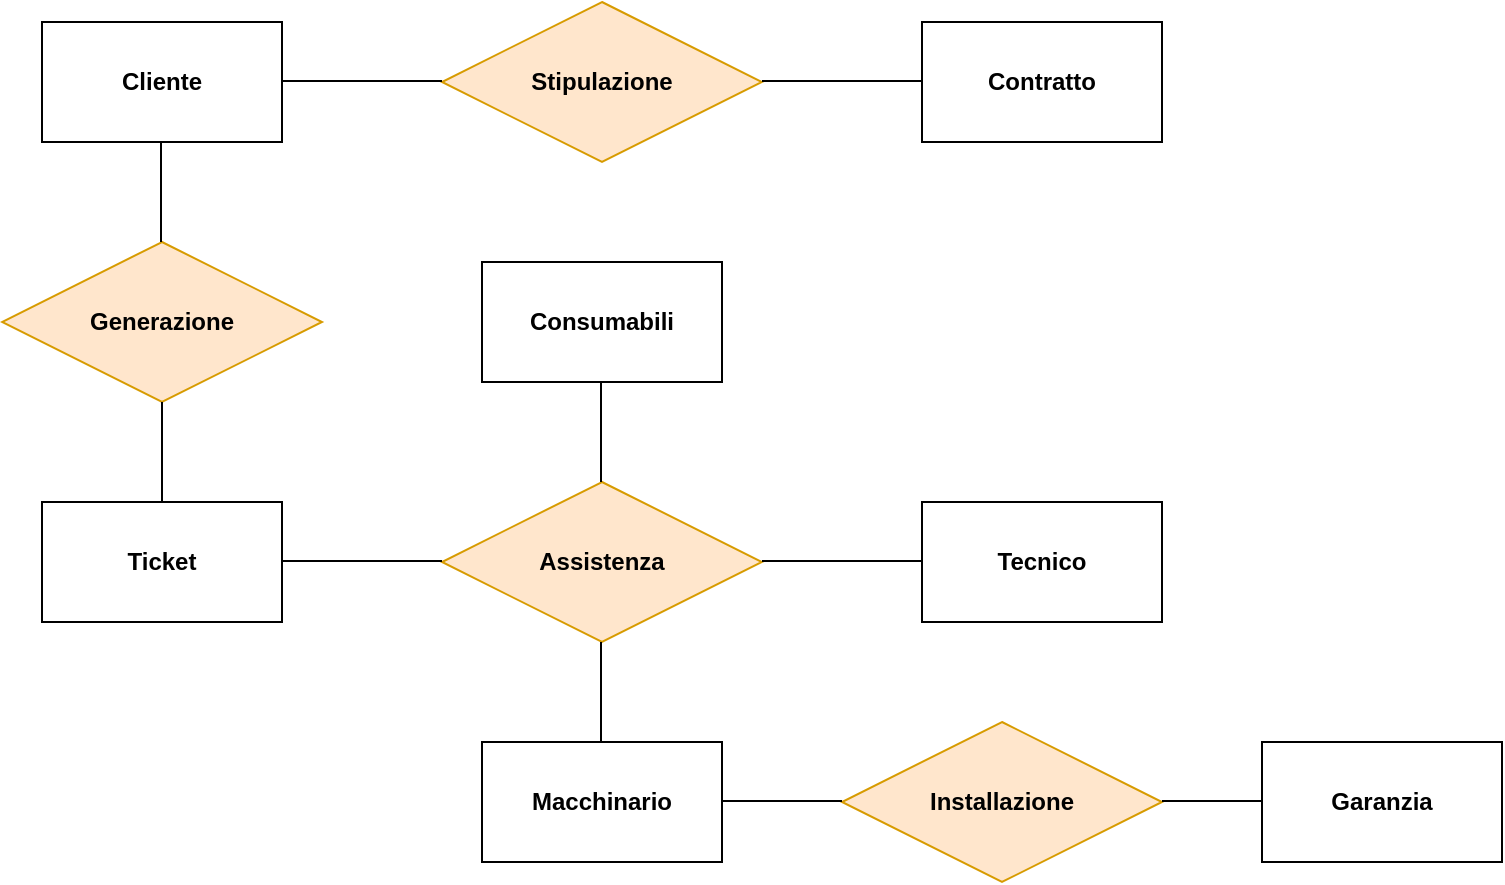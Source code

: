 <mxfile version="20.2.3" type="device"><diagram id="BqeBsJN86zoWXNlQ0Y-5" name="Pagina-1"><mxGraphModel dx="1038" dy="641" grid="1" gridSize="10" guides="1" tooltips="1" connect="1" arrows="1" fold="1" page="1" pageScale="1" pageWidth="827" pageHeight="1169" math="0" shadow="0"><root><mxCell id="0"/><mxCell id="1" parent="0"/><mxCell id="HG5FbfXpW9mfVCU9Wexv-1" value="&lt;b&gt;Contratto&lt;/b&gt;" style="rounded=0;whiteSpace=wrap;html=1;" parent="1" vertex="1"><mxGeometry x="520" y="90" width="120" height="60" as="geometry"/></mxCell><mxCell id="HG5FbfXpW9mfVCU9Wexv-2" value="&lt;b&gt;Cliente&lt;/b&gt;" style="rounded=0;whiteSpace=wrap;html=1;" parent="1" vertex="1"><mxGeometry x="80" y="90" width="120" height="60" as="geometry"/></mxCell><mxCell id="HG5FbfXpW9mfVCU9Wexv-3" value="&lt;b&gt;Garanzia&lt;/b&gt;" style="rounded=0;whiteSpace=wrap;html=1;" parent="1" vertex="1"><mxGeometry x="690" y="450" width="120" height="60" as="geometry"/></mxCell><mxCell id="HG5FbfXpW9mfVCU9Wexv-4" value="&lt;b&gt;Macchinario&lt;/b&gt;" style="rounded=0;whiteSpace=wrap;html=1;" parent="1" vertex="1"><mxGeometry x="300" y="450" width="120" height="60" as="geometry"/></mxCell><mxCell id="HG5FbfXpW9mfVCU9Wexv-5" value="&lt;b&gt;Ticket&lt;/b&gt;" style="rounded=0;whiteSpace=wrap;html=1;" parent="1" vertex="1"><mxGeometry x="80" y="330" width="120" height="60" as="geometry"/></mxCell><mxCell id="HG5FbfXpW9mfVCU9Wexv-6" value="&lt;b&gt;Consumabili&lt;/b&gt;" style="rounded=0;whiteSpace=wrap;html=1;" parent="1" vertex="1"><mxGeometry x="300" y="210" width="120" height="60" as="geometry"/></mxCell><mxCell id="HG5FbfXpW9mfVCU9Wexv-7" value="&lt;b&gt;Tecnico&lt;/b&gt;" style="rounded=0;whiteSpace=wrap;html=1;" parent="1" vertex="1"><mxGeometry x="520" y="330" width="120" height="60" as="geometry"/></mxCell><mxCell id="J0Qo7L1blCjmmV2PkWVc-1" value="&lt;b&gt;Stipulazione&lt;/b&gt;" style="rhombus;whiteSpace=wrap;html=1;fillColor=#ffe6cc;strokeColor=#d79b00;" parent="1" vertex="1"><mxGeometry x="280" y="80" width="160" height="80" as="geometry"/></mxCell><mxCell id="J0Qo7L1blCjmmV2PkWVc-5" value="" style="endArrow=none;html=1;rounded=0;" parent="1" edge="1"><mxGeometry width="50" height="50" relative="1" as="geometry"><mxPoint x="200" y="119.5" as="sourcePoint"/><mxPoint x="280" y="119.5" as="targetPoint"/></mxGeometry></mxCell><mxCell id="J0Qo7L1blCjmmV2PkWVc-6" value="" style="endArrow=none;html=1;rounded=0;" parent="1" edge="1"><mxGeometry width="50" height="50" relative="1" as="geometry"><mxPoint x="440" y="119.5" as="sourcePoint"/><mxPoint x="520" y="119.5" as="targetPoint"/></mxGeometry></mxCell><mxCell id="J0Qo7L1blCjmmV2PkWVc-7" value="&lt;b&gt;Generazione&lt;/b&gt;" style="rhombus;whiteSpace=wrap;html=1;fillColor=#ffe6cc;strokeColor=#d79b00;" parent="1" vertex="1"><mxGeometry x="60" y="200" width="160" height="80" as="geometry"/></mxCell><mxCell id="J0Qo7L1blCjmmV2PkWVc-8" value="" style="endArrow=none;html=1;rounded=0;entryX=0.5;entryY=0;entryDx=0;entryDy=0;" parent="1" target="HG5FbfXpW9mfVCU9Wexv-5" edge="1"><mxGeometry width="50" height="50" relative="1" as="geometry"><mxPoint x="140" y="280" as="sourcePoint"/><mxPoint x="140" y="320" as="targetPoint"/></mxGeometry></mxCell><mxCell id="J0Qo7L1blCjmmV2PkWVc-11" value="" style="endArrow=none;html=1;rounded=0;" parent="1" edge="1"><mxGeometry width="50" height="50" relative="1" as="geometry"><mxPoint x="139.5" y="200" as="sourcePoint"/><mxPoint x="139.5" y="150" as="targetPoint"/></mxGeometry></mxCell><mxCell id="J0Qo7L1blCjmmV2PkWVc-12" value="&lt;b&gt;Assistenza&lt;/b&gt;" style="rhombus;whiteSpace=wrap;html=1;fillColor=#ffe6cc;strokeColor=#d79b00;" parent="1" vertex="1"><mxGeometry x="280" y="320" width="160" height="80" as="geometry"/></mxCell><mxCell id="J0Qo7L1blCjmmV2PkWVc-13" value="" style="endArrow=none;html=1;rounded=0;" parent="1" edge="1"><mxGeometry width="50" height="50" relative="1" as="geometry"><mxPoint x="200" y="359.5" as="sourcePoint"/><mxPoint x="280" y="359.5" as="targetPoint"/></mxGeometry></mxCell><mxCell id="J0Qo7L1blCjmmV2PkWVc-14" value="" style="endArrow=none;html=1;rounded=0;" parent="1" edge="1"><mxGeometry width="50" height="50" relative="1" as="geometry"><mxPoint x="440" y="359.5" as="sourcePoint"/><mxPoint x="520" y="359.5" as="targetPoint"/></mxGeometry></mxCell><mxCell id="J0Qo7L1blCjmmV2PkWVc-16" value="" style="endArrow=none;html=1;rounded=0;" parent="1" edge="1"><mxGeometry width="50" height="50" relative="1" as="geometry"><mxPoint x="359.5" y="320" as="sourcePoint"/><mxPoint x="359.5" y="270" as="targetPoint"/></mxGeometry></mxCell><mxCell id="J0Qo7L1blCjmmV2PkWVc-17" value="" style="endArrow=none;html=1;rounded=0;" parent="1" edge="1"><mxGeometry width="50" height="50" relative="1" as="geometry"><mxPoint x="359.5" y="450" as="sourcePoint"/><mxPoint x="359.5" y="400" as="targetPoint"/></mxGeometry></mxCell><mxCell id="J0Qo7L1blCjmmV2PkWVc-18" value="&lt;b&gt;Installazione&lt;/b&gt;" style="rhombus;whiteSpace=wrap;html=1;fillColor=#ffe6cc;strokeColor=#d79b00;" parent="1" vertex="1"><mxGeometry x="480" y="440" width="160" height="80" as="geometry"/></mxCell><mxCell id="J0Qo7L1blCjmmV2PkWVc-19" value="" style="endArrow=none;html=1;rounded=0;" parent="1" edge="1"><mxGeometry width="50" height="50" relative="1" as="geometry"><mxPoint x="420" y="479.5" as="sourcePoint"/><mxPoint x="480" y="479.5" as="targetPoint"/></mxGeometry></mxCell><mxCell id="J0Qo7L1blCjmmV2PkWVc-21" value="" style="endArrow=none;html=1;rounded=0;" parent="1" edge="1"><mxGeometry width="50" height="50" relative="1" as="geometry"><mxPoint x="640" y="479.5" as="sourcePoint"/><mxPoint x="690" y="479.5" as="targetPoint"/></mxGeometry></mxCell></root></mxGraphModel></diagram></mxfile>
